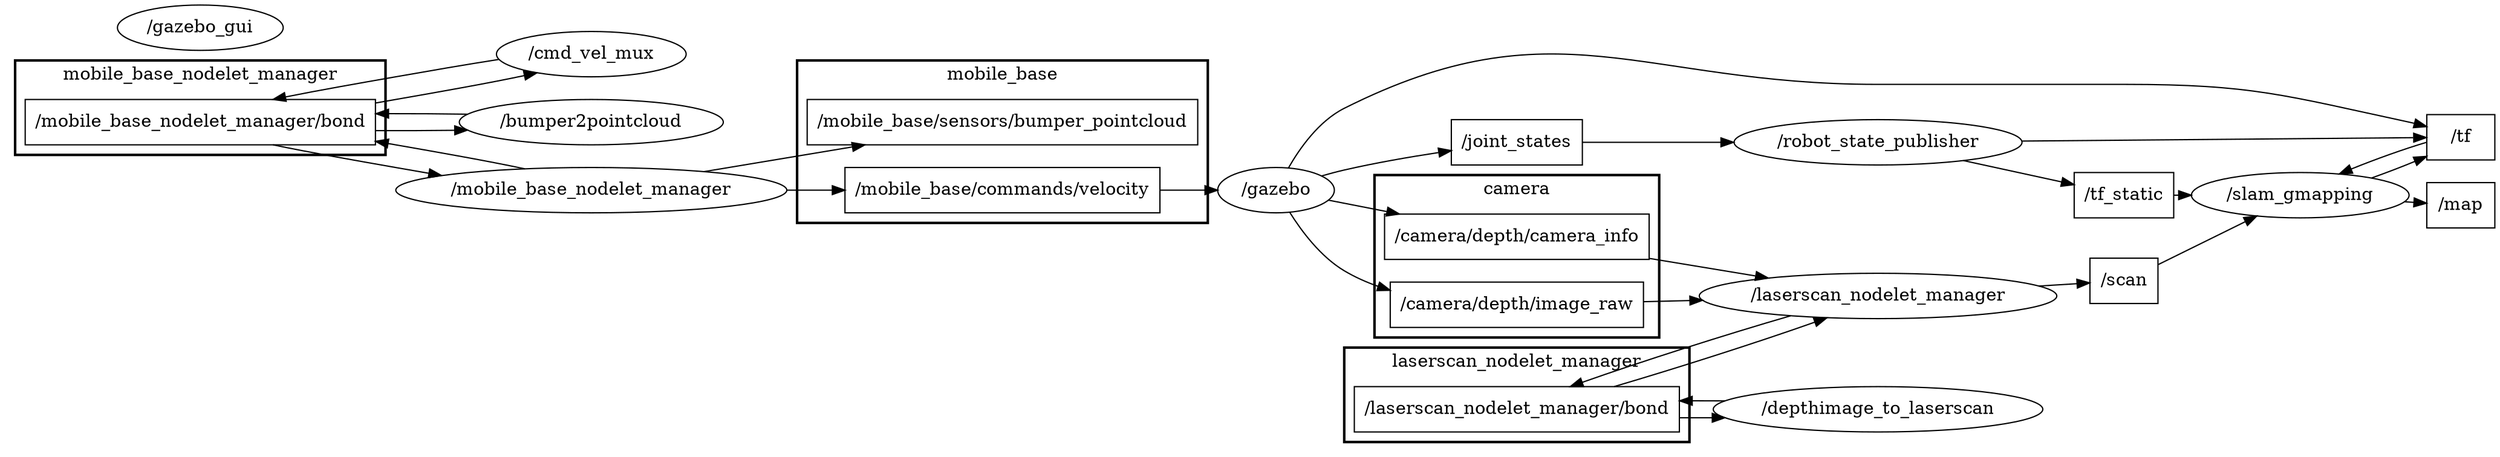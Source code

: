 digraph graphname {
	graph [bb="0,0,1734.7,319",
		compound=True,
		rank=same,
		rankdir=LR,
		ranksep=0.2
	];
	node [label="\N"];
	subgraph cluster_camera {
		graph [bb="1005.9,91,1187.9,220",
			compound=True,
			label=camera,
			lheight=0.21,
			lp="1096.9,208.5",
			lwidth=0.56,
			rank=same,
			rankdir=LR,
			ranksep=0.2,
			style=bold
		];
		t___camera__depth__camera_info		 [URL=topic_3A__camera__depth__camera_info,
			height=0.5,
			label="/camera/depth/camera_info",
			pos="1096.9,171",
			shape=box,
			tooltip="topic:/camera/depth/camera_info",
			width=2.3056];
		t___camera__depth__image_raw		 [URL=topic_3A__camera__depth__image_raw,
			height=0.5,
			label="/camera/depth/image_raw",
			pos="1096.9,117",
			shape=box,
			tooltip="topic:/camera/depth/image_raw",
			width=2.1944];
	}
	subgraph cluster_mobile_base {
		graph [bb="507.98,182,766.98,311",
			compound=True,
			label=mobile_base,
			lheight=0.21,
			lp="637.48,299.5",
			lwidth=0.97,
			rank=same,
			rankdir=LR,
			ranksep=0.2,
			style=bold
		];
		t___mobile_base__sensors__bumper_pointcloud		 [URL=topic_3A__mobile_base__sensors__bumper_pointcloud,
			height=0.5,
			label="/mobile_base/sensors/bumper_pointcloud",
			pos="637.48,262",
			shape=box,
			tooltip="topic:/mobile_base/sensors/bumper_pointcloud",
			width=3.375];
		t___mobile_base__commands__velocity		 [URL=topic_3A__mobile_base__commands__velocity,
			height=0.5,
			label="/mobile_base/commands/velocity",
			pos="637.48,208",
			shape=box,
			tooltip="topic:/mobile_base/commands/velocity",
			width=2.7778];
	}
	subgraph cluster_mobile_base_nodelet_manager {
		graph [bb="8,155,245,230",
			compound=True,
			label=mobile_base_nodelet_manager,
			lheight=0.21,
			lp="126.5,218.5",
			lwidth=2.36,
			rank=same,
			rankdir=LR,
			ranksep=0.2,
			style=bold
		];
		t___mobile_base_nodelet_manager__bond		 [URL=topic_3A__mobile_base_nodelet_manager__bond,
			height=0.5,
			label="/mobile_base_nodelet_manager/bond",
			pos="126.5,181",
			shape=box,
			tooltip="topic:/mobile_base_nodelet_manager/bond",
			width=3.0694];
	}
	subgraph cluster_laserscan_nodelet_manager {
		graph [bb="988.36,8,1205.4,83",
			compound=True,
			label=laserscan_nodelet_manager,
			lheight=0.21,
			lp="1096.9,71.5",
			lwidth=2.10,
			rank=same,
			rankdir=LR,
			ranksep=0.2,
			style=bold
		];
		t___laserscan_nodelet_manager__bond		 [URL=topic_3A__laserscan_nodelet_manager__bond,
			height=0.5,
			label="/laserscan_nodelet_manager/bond",
			pos="1096.9,34",
			shape=box,
			tooltip="topic:/laserscan_nodelet_manager/bond",
			width=2.7917];
	}
	n___laserscan_nodelet_manager	 [URL=__laserscan_nodelet_manager,
		height=0.5,
		label="/laserscan_nodelet_manager",
		pos="1323.9,124",
		shape=ellipse,
		tooltip="/laserscan_nodelet_manager",
		width=3.0692];
	t___camera__depth__camera_info -> n___laserscan_nodelet_manager	 [penwidth=1,
		pos="e,1255.3,138.12 1180,153.83 1201.4,149.37 1224.3,144.58 1245.4,140.18"];
	t___camera__depth__image_raw -> n___laserscan_nodelet_manager	 [penwidth=1,
		pos="e,1215.2,120.65 1175.9,119.43 1185.3,119.72 1195.1,120.03 1204.9,120.33"];
	n___gazebo	 [URL=__gazebo,
		height=0.5,
		label="/gazebo",
		pos="877.67,208",
		shape=ellipse,
		tooltip="/gazebo",
		width=1.0652];
	t___mobile_base__commands__velocity -> n___gazebo	 [penwidth=1,
		pos="e,839.26,208 737.77,208 769.43,208 803.02,208 829.24,208"];
	t___tf_static	 [URL=topic_3A__tf_static,
		height=0.5,
		label="/tf_static",
		pos="1480.3,204",
		shape=box,
		tooltip="topic:/tf_static",
		width=0.88889];
	n___slam_gmapping	 [URL=__slam_gmapping,
		height=0.5,
		label="/slam_gmapping",
		pos="1596.5,204",
		shape=ellipse,
		tooltip="/slam_gmapping",
		width=1.9498];
	t___tf_static -> n___slam_gmapping	 [penwidth=1,
		pos="e,1526.2,204 1512.5,204 1513.6,204 1514.7,204 1515.9,204"];
	n___cmd_vel_mux	 [URL=__cmd_vel_mux,
		height=0.5,
		label="/cmd_vel_mux",
		pos="376.49,181",
		shape=ellipse,
		tooltip="/cmd_vel_mux",
		width=1.7873];
	t___mobile_base_nodelet_manager__bond -> n___cmd_vel_mux	 [penwidth=1,
		pos="e,315.38,175.12 237.35,174.29 260.4,174.16 284.11,174.35 305.23,174.85"];
	n___bumper2pointcloud	 [URL=__bumper2pointcloud,
		height=0.5,
		label="/bumper2pointcloud",
		pos="376.49,127",
		shape=ellipse,
		tooltip="/bumper2pointcloud",
		width=2.2929];
	t___mobile_base_nodelet_manager__bond -> n___bumper2pointcloud	 [penwidth=1,
		pos="e,305.24,136.14 183.77,162.99 216.69,154.75 258.79,145.38 295.15,138.13"];
	n___mobile_base_nodelet_manager	 [URL=__mobile_base_nodelet_manager,
		height=0.5,
		label="/mobile_base_nodelet_manager",
		pos="376.49,235",
		shape=ellipse,
		tooltip="/mobile_base_nodelet_manager",
		width=3.4303];
	t___mobile_base_nodelet_manager__bond -> n___mobile_base_nodelet_manager	 [penwidth=1,
		pos="e,325.32,218.53 237.35,198.21 264.22,203.91 291.99,210.23 315.51,216.06"];
	t___joint_states	 [URL=topic_3A__joint_states,
		height=0.5,
		label="/joint_states",
		pos="1096.9,246",
		shape=box,
		tooltip="topic:/joint_states",
		width=1.1389];
	n___robot_state_publisher	 [URL=__robot_state_publisher,
		height=0.5,
		label="/robot_state_publisher",
		pos="1323.9,246",
		shape=ellipse,
		tooltip="/robot_state_publisher",
		width=2.4734];
	t___joint_states -> n___robot_state_publisher	 [penwidth=1,
		pos="e,1234.5,246 1138.1,246 1162.2,246 1193.9,246 1224.3,246"];
	t___tf	 [URL=topic_3A__tf,
		height=0.5,
		label="/tf",
		pos="1707.7,250",
		shape=box,
		tooltip="topic:/tf",
		width=0.75];
	t___tf -> n___slam_gmapping	 [penwidth=1,
		pos="e,1623.4,220.74 1680.7,244.87 1666.3,239.82 1648.3,232.41 1632.7,225.19"];
	t___scan	 [URL=topic_3A__scan,
		height=0.5,
		label="/scan",
		pos="1480.3,142",
		shape=box,
		tooltip="topic:/scan",
		width=0.75];
	t___scan -> n___slam_gmapping	 [penwidth=1,
		pos="e,1565.4,187.65 1507.5,156.22 1522,164.05 1540.1,173.93 1556.2,182.66"];
	t___map	 [URL=topic_3A__map,
		height=0.5,
		label="/map",
		pos="1707.7,196",
		shape=box,
		tooltip="topic:/map",
		width=0.75];
	t___laserscan_nodelet_manager__bond -> n___laserscan_nodelet_manager	 [penwidth=1,
		pos="e,1291.8,106.75 1158.2,52.061 1197.5,66.69 1247.9,87.076 1282.5,102.53"];
	n___depthimage_to_laserscan	 [URL=__depthimage_to_laserscan,
		height=0.5,
		label="/depthimage_to_laserscan",
		pos="877.67,34",
		shape=ellipse,
		tooltip="/depthimage_to_laserscan",
		width=2.8525];
	t___laserscan_nodelet_manager__bond -> n___depthimage_to_laserscan	 [penwidth=1,
		pos="e,973.3,27.3 996.06,27.27 991.92,27.251 987.75,27.246 983.6,27.253"];
	n___cmd_vel_mux -> t___mobile_base_nodelet_manager__bond	 [penwidth=1,
		pos="e,237.35,187.71 315.38,186.88 294.82,187.5 271.03,187.78 247.44,187.75"];
	n___robot_state_publisher -> t___tf_static	 [penwidth=1,
		pos="e,1448.2,212.47 1378,231.55 1397.8,226.18 1419.8,220.18 1438.3,215.15"];
	n___robot_state_publisher -> t___tf	 [penwidth=1,
		pos="e,1680.5,249.73 1412.9,246.92 1494.4,247.78 1611.6,249 1670.3,249.62"];
	n___slam_gmapping -> t___tf	 [penwidth=1,
		pos="e,1680.4,233.06 1644.8,217.21 1653.7,220.82 1662.8,224.78 1671.3,228.69"];
	n___slam_gmapping -> t___map	 [penwidth=1,
		pos="e,1680.4,197.93 1664.2,199.12 1666.2,198.97 1668.3,198.82 1670.2,198.67"];
	n___bumper2pointcloud -> t___mobile_base_nodelet_manager__bond	 [penwidth=1,
		pos="e,237.35,163.79 330.68,142.09 307.17,148.2 277.14,155.21 247.41,161.64"];
	n___gazebo_gui	 [URL=__gazebo_gui,
		height=0.5,
		label="/gazebo_gui",
		pos="126.5,256",
		shape=ellipse,
		tooltip="/gazebo_gui",
		width=1.4985];
	n___laserscan_nodelet_manager -> t___scan	 [penwidth=1,
		pos="e,1453.1,138.94 1414.3,134.42 1424.3,135.59 1434.1,136.73 1442.9,137.75"];
	n___laserscan_nodelet_manager -> t___laserscan_nodelet_manager__bond	 [penwidth=1,
		pos="e,1130.6,52.015 1268.8,108.23 1229.2,93.725 1176.3,72.418 1139.9,56.225"];
	n___depthimage_to_laserscan -> t___laserscan_nodelet_manager__bond	 [penwidth=1,
		pos="e,996.06,40.73 973.3,40.7 977.43,40.73 981.58,40.746 985.74,40.749"];
	n___mobile_base_nodelet_manager -> t___mobile_base__sensors__bumper_pointcloud	 [penwidth=1,
		pos="e,515.86,249.43 477.62,245.44 486.82,246.4 496.23,247.38 505.64,248.36"];
	n___mobile_base_nodelet_manager -> t___mobile_base__commands__velocity	 [penwidth=1,
		pos="e,537.47,218.32 477.62,224.56 493.89,222.87 510.81,221.1 527.28,219.38"];
	n___mobile_base_nodelet_manager -> t___mobile_base_nodelet_manager__bond	 [penwidth=1,
		pos="e,183.77,199.01 287.81,222.39 256.87,216.12 222.62,208.52 193.75,201.48"];
	n___gazebo -> t___camera__depth__camera_info	 [penwidth=1,
		pos="e,1013.6,185.02 914.05,201.97 938.34,197.83 971.79,192.14 1003.4,186.75"];
	n___gazebo -> t___camera__depth__image_raw	 [penwidth=1,
		pos="e,1017.8,133.83 900,193.1 921.45,178.72 955.9,157.23 988.36,144 994.65,141.44 1001.2,139.07 1007.9,136.89"];
	n___gazebo -> t___joint_states	 [penwidth=1,
		pos="e,1055.7,238.97 914.05,214.19 949.84,220.45 1005.5,230.19 1045.8,237.24"];
	n___gazebo -> t___tf	 [penwidth=1,
		pos="e,1680.7,258.1 897.92,223.34 918.81,239.01 953.85,262.48 988.36,273 1130.8,316.41 1173.9,292 1322.9,292 1322.9,292 1322.9,292 1481.3,292 1549.3,292 1626.8,273.33 1671,260.88"];
}
